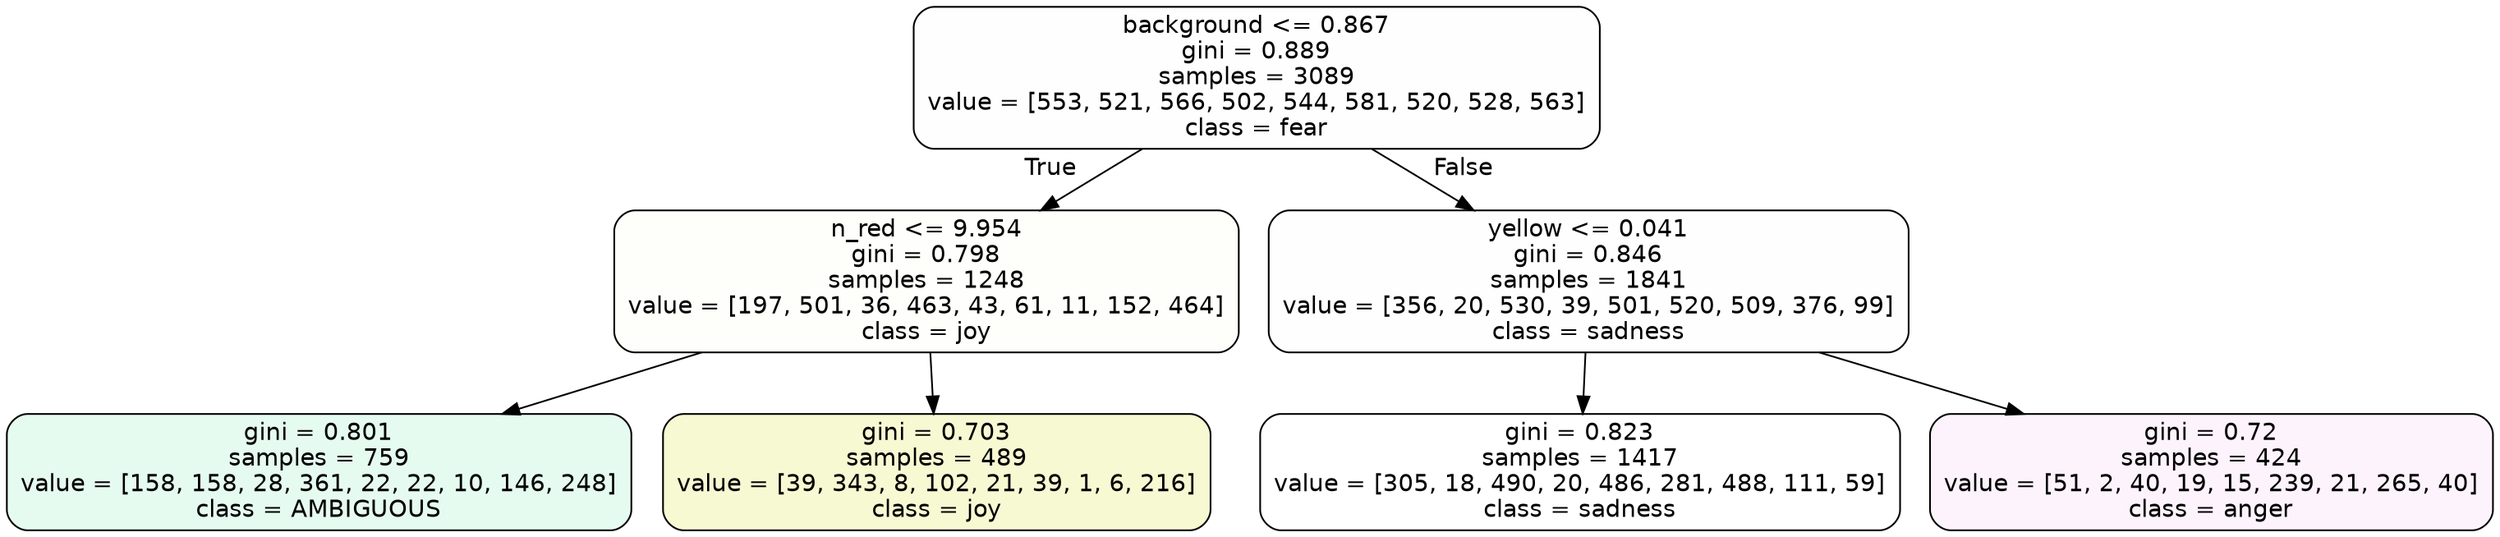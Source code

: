 digraph Tree {
node [shape=box, style="filled, rounded", color="black", fontname=helvetica] ;
edge [fontname=helvetica] ;
0 [label="background <= 0.867\ngini = 0.889\nsamples = 3089\nvalue = [553, 521, 566, 502, 544, 581, 520, 528, 563]\nclass = fear", fillcolor="#3964e501"] ;
1 [label="n_red <= 9.954\ngini = 0.798\nsamples = 1248\nvalue = [197, 501, 36, 463, 43, 61, 11, 152, 464]\nclass = joy", fillcolor="#d7e53906"] ;
0 -> 1 [labeldistance=2.5, labelangle=45, headlabel="True"] ;
2 [label="gini = 0.801\nsamples = 759\nvalue = [158, 158, 28, 361, 22, 22, 10, 146, 248]\nclass = AMBIGUOUS", fillcolor="#39e58120"] ;
1 -> 2 ;
3 [label="gini = 0.703\nsamples = 489\nvalue = [39, 343, 8, 102, 21, 39, 1, 6, 216]\nclass = joy", fillcolor="#d7e5393a"] ;
1 -> 3 ;
4 [label="yellow <= 0.041\ngini = 0.846\nsamples = 1841\nvalue = [356, 20, 530, 39, 501, 520, 509, 376, 99]\nclass = sadness", fillcolor="#64e53901"] ;
0 -> 4 [labeldistance=2.5, labelangle=-45, headlabel="False"] ;
5 [label="gini = 0.823\nsamples = 1417\nvalue = [305, 18, 490, 20, 486, 281, 488, 111, 59]\nclass = sadness", fillcolor="#64e53900"] ;
4 -> 5 ;
6 [label="gini = 0.72\nsamples = 424\nvalue = [51, 2, 40, 19, 15, 239, 21, 265, 40]\nclass = anger", fillcolor="#e539d70f"] ;
4 -> 6 ;
}